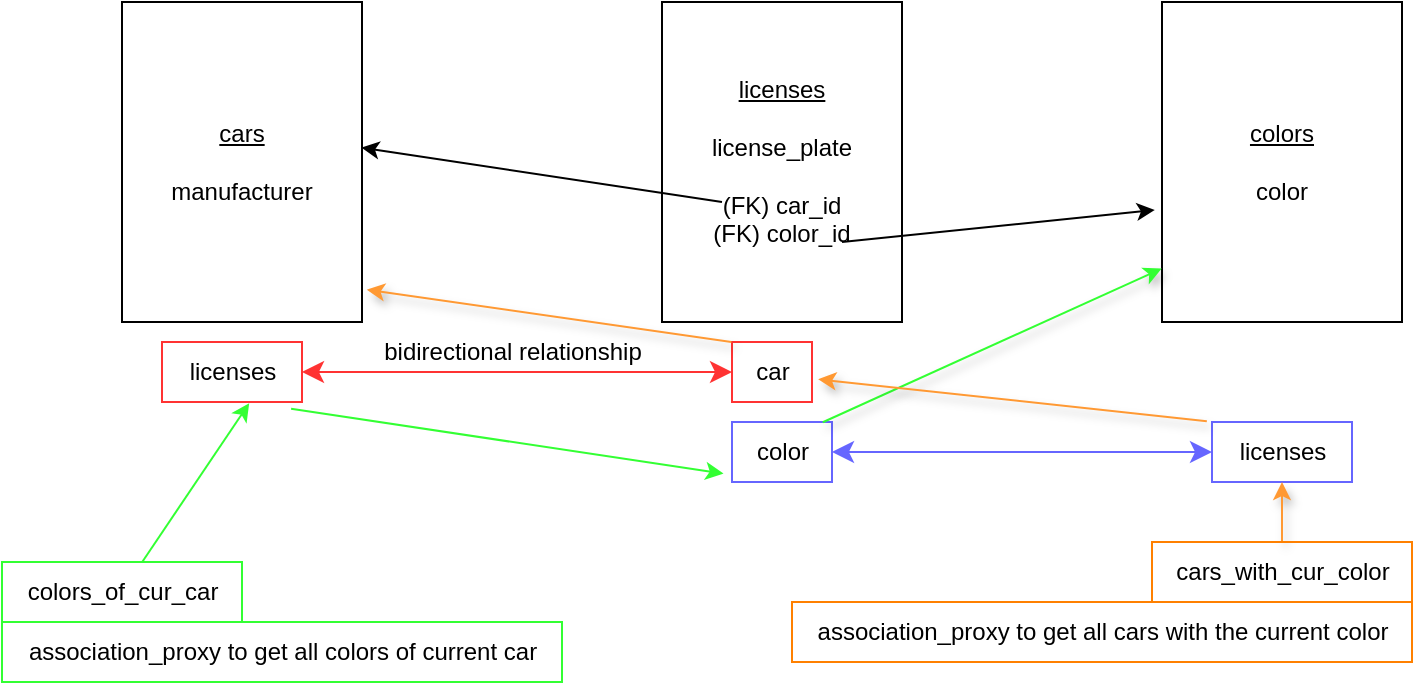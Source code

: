 <mxfile>
    <diagram id="IHKaDoGlMXZq13bv_zfR" name="Page-1">
        <mxGraphModel dx="944" dy="709" grid="1" gridSize="10" guides="1" tooltips="1" connect="1" arrows="1" fold="1" page="1" pageScale="1" pageWidth="850" pageHeight="1100" math="0" shadow="0">
            <root>
                <mxCell id="0"/>
                <mxCell id="1" parent="0"/>
                <mxCell id="2" value="&lt;u&gt;cars&lt;br&gt;&lt;/u&gt;&lt;br&gt;manufacturer" style="whiteSpace=wrap;html=1;" parent="1" vertex="1">
                    <mxGeometry x="80" y="120" width="120" height="160" as="geometry"/>
                </mxCell>
                <mxCell id="3" value="&lt;u&gt;colors&lt;br&gt;&lt;/u&gt;&lt;br&gt;color" style="whiteSpace=wrap;html=1;" parent="1" vertex="1">
                    <mxGeometry x="600" y="120" width="120" height="160" as="geometry"/>
                </mxCell>
                <mxCell id="4" value="&lt;u&gt;licenses&lt;/u&gt;&lt;br&gt;&lt;br&gt;license_plate&lt;br&gt;&lt;br&gt;(FK) car_id&lt;br&gt;(FK) color_id" style="whiteSpace=wrap;html=1;" parent="1" vertex="1">
                    <mxGeometry x="350" y="120" width="120" height="160" as="geometry"/>
                </mxCell>
                <mxCell id="6" value="" style="edgeStyle=none;orthogonalLoop=1;jettySize=auto;html=1;exitX=0.75;exitY=0.75;exitDx=0;exitDy=0;exitPerimeter=0;entryX=-0.03;entryY=0.65;entryDx=0;entryDy=0;entryPerimeter=0;" edge="1" parent="1" source="4" target="3">
                    <mxGeometry width="100" relative="1" as="geometry">
                        <mxPoint x="540" y="310" as="sourcePoint"/>
                        <mxPoint x="640" y="310" as="targetPoint"/>
                        <Array as="points"/>
                    </mxGeometry>
                </mxCell>
                <mxCell id="8" value="" style="edgeStyle=none;orthogonalLoop=1;jettySize=auto;html=1;entryX=0.997;entryY=0.455;entryDx=0;entryDy=0;entryPerimeter=0;exitX=0.25;exitY=0.625;exitDx=0;exitDy=0;exitPerimeter=0;" edge="1" parent="1" source="4" target="2">
                    <mxGeometry width="100" relative="1" as="geometry">
                        <mxPoint x="190" y="210" as="sourcePoint"/>
                        <mxPoint x="290" y="210" as="targetPoint"/>
                        <Array as="points"/>
                    </mxGeometry>
                </mxCell>
                <mxCell id="9" value="car" style="text;html=1;align=center;verticalAlign=middle;resizable=0;points=[];autosize=1;strokeColor=#FF3333;fillColor=none;" vertex="1" parent="1">
                    <mxGeometry x="385" y="290" width="40" height="30" as="geometry"/>
                </mxCell>
                <mxCell id="10" value="licenses" style="text;html=1;align=center;verticalAlign=middle;resizable=0;points=[];autosize=1;strokeColor=#FF3333;fillColor=none;" vertex="1" parent="1">
                    <mxGeometry x="100" y="290" width="70" height="30" as="geometry"/>
                </mxCell>
                <mxCell id="11" value="" style="edgeStyle=none;orthogonalLoop=1;jettySize=auto;html=1;endArrow=classic;startArrow=classic;endSize=8;startSize=8;strokeColor=#FF3333;" edge="1" parent="1" source="10">
                    <mxGeometry width="100" relative="1" as="geometry">
                        <mxPoint x="175" y="305" as="sourcePoint"/>
                        <mxPoint x="385" y="305" as="targetPoint"/>
                        <Array as="points"/>
                    </mxGeometry>
                </mxCell>
                <mxCell id="12" value="bidirectional relationship" style="text;html=1;align=center;verticalAlign=middle;resizable=0;points=[];autosize=1;strokeColor=none;fillColor=none;" vertex="1" parent="1">
                    <mxGeometry x="200" y="280" width="150" height="30" as="geometry"/>
                </mxCell>
                <mxCell id="13" value="color" style="text;html=1;align=center;verticalAlign=middle;resizable=0;points=[];autosize=1;strokeColor=#6666FF;fillColor=none;" vertex="1" parent="1">
                    <mxGeometry x="385" y="330" width="50" height="30" as="geometry"/>
                </mxCell>
                <mxCell id="14" value="licenses" style="text;html=1;align=center;verticalAlign=middle;resizable=0;points=[];autosize=1;strokeColor=#6666FF;fillColor=none;" vertex="1" parent="1">
                    <mxGeometry x="625" y="330" width="70" height="30" as="geometry"/>
                </mxCell>
                <mxCell id="15" value="" style="edgeStyle=none;orthogonalLoop=1;jettySize=auto;html=1;endArrow=classic;startArrow=classic;endSize=8;startSize=8;strokeColor=#6666FF;" edge="1" parent="1" target="14">
                    <mxGeometry width="100" relative="1" as="geometry">
                        <mxPoint x="435" y="345" as="sourcePoint"/>
                        <mxPoint x="535" y="345" as="targetPoint"/>
                        <Array as="points"/>
                    </mxGeometry>
                </mxCell>
                <mxCell id="16" value="colors_of_cur_car" style="text;html=1;align=center;verticalAlign=middle;resizable=0;points=[];autosize=1;strokeColor=#33FF33;fillColor=none;" vertex="1" parent="1">
                    <mxGeometry x="20" y="400" width="120" height="30" as="geometry"/>
                </mxCell>
                <mxCell id="29" value="" style="edgeStyle=none;html=1;shadow=1;strokeColor=#FF9933;" edge="1" parent="1" source="17" target="14">
                    <mxGeometry relative="1" as="geometry"/>
                </mxCell>
                <mxCell id="17" value="cars_with_cur_color" style="text;html=1;align=center;verticalAlign=middle;resizable=0;points=[];autosize=1;strokeColor=#FF8000;fillColor=none;" vertex="1" parent="1">
                    <mxGeometry x="595" y="390" width="130" height="30" as="geometry"/>
                </mxCell>
                <mxCell id="21" value="" style="edgeStyle=none;orthogonalLoop=1;jettySize=auto;html=1;strokeColor=#33FF33;entryX=0.623;entryY=1.019;entryDx=0;entryDy=0;entryPerimeter=0;" edge="1" parent="1" source="16" target="10">
                    <mxGeometry width="100" relative="1" as="geometry">
                        <mxPoint x="60" y="360" as="sourcePoint"/>
                        <mxPoint x="160" y="360" as="targetPoint"/>
                        <Array as="points"/>
                    </mxGeometry>
                </mxCell>
                <mxCell id="22" value="" style="edgeStyle=none;orthogonalLoop=1;jettySize=auto;html=1;strokeColor=#33FF33;exitX=0.922;exitY=1.114;exitDx=0;exitDy=0;exitPerimeter=0;entryX=-0.085;entryY=0.86;entryDx=0;entryDy=0;entryPerimeter=0;" edge="1" parent="1" source="10" target="13">
                    <mxGeometry width="100" relative="1" as="geometry">
                        <mxPoint x="200" y="470" as="sourcePoint"/>
                        <mxPoint x="300" y="470" as="targetPoint"/>
                        <Array as="points"/>
                    </mxGeometry>
                </mxCell>
                <mxCell id="23" value="" style="orthogonalLoop=1;jettySize=auto;html=1;strokeColor=#33FF33;exitX=0.908;exitY=0.004;exitDx=0;exitDy=0;exitPerimeter=0;entryX=-0.001;entryY=0.833;entryDx=0;entryDy=0;entryPerimeter=0;shadow=1;" edge="1" parent="1" source="13" target="3">
                    <mxGeometry width="100" relative="1" as="geometry">
                        <mxPoint x="420" y="320" as="sourcePoint"/>
                        <mxPoint x="520" y="320" as="targetPoint"/>
                    </mxGeometry>
                </mxCell>
                <mxCell id="24" value="association_proxy to get all colors of current car" style="text;html=1;align=center;verticalAlign=middle;resizable=0;points=[];autosize=1;strokeColor=#33FF33;fillColor=none;" vertex="1" parent="1">
                    <mxGeometry x="20" y="430" width="280" height="30" as="geometry"/>
                </mxCell>
                <mxCell id="27" value="association_proxy to get all cars with the current color" style="text;html=1;align=center;verticalAlign=middle;resizable=0;points=[];autosize=1;strokeColor=#FF8000;fillColor=none;" vertex="1" parent="1">
                    <mxGeometry x="415" y="420" width="310" height="30" as="geometry"/>
                </mxCell>
                <mxCell id="30" value="" style="edgeStyle=none;orthogonalLoop=1;jettySize=auto;html=1;shadow=1;strokeColor=#FF9933;entryX=1.077;entryY=0.622;entryDx=0;entryDy=0;entryPerimeter=0;exitX=-0.037;exitY=-0.013;exitDx=0;exitDy=0;exitPerimeter=0;" edge="1" parent="1" source="14" target="9">
                    <mxGeometry width="100" relative="1" as="geometry">
                        <mxPoint x="490" y="390" as="sourcePoint"/>
                        <mxPoint x="590" y="390" as="targetPoint"/>
                        <Array as="points"/>
                    </mxGeometry>
                </mxCell>
                <mxCell id="31" value="" style="edgeStyle=none;orthogonalLoop=1;jettySize=auto;html=1;shadow=1;strokeColor=#FF9933;entryX=1.02;entryY=0.899;entryDx=0;entryDy=0;entryPerimeter=0;exitX=-0.008;exitY=0;exitDx=0;exitDy=0;exitPerimeter=0;" edge="1" parent="1" source="9" target="2">
                    <mxGeometry width="100" relative="1" as="geometry">
                        <mxPoint x="380" y="290" as="sourcePoint"/>
                        <mxPoint x="310" y="230" as="targetPoint"/>
                        <Array as="points"/>
                    </mxGeometry>
                </mxCell>
            </root>
        </mxGraphModel>
    </diagram>
</mxfile>